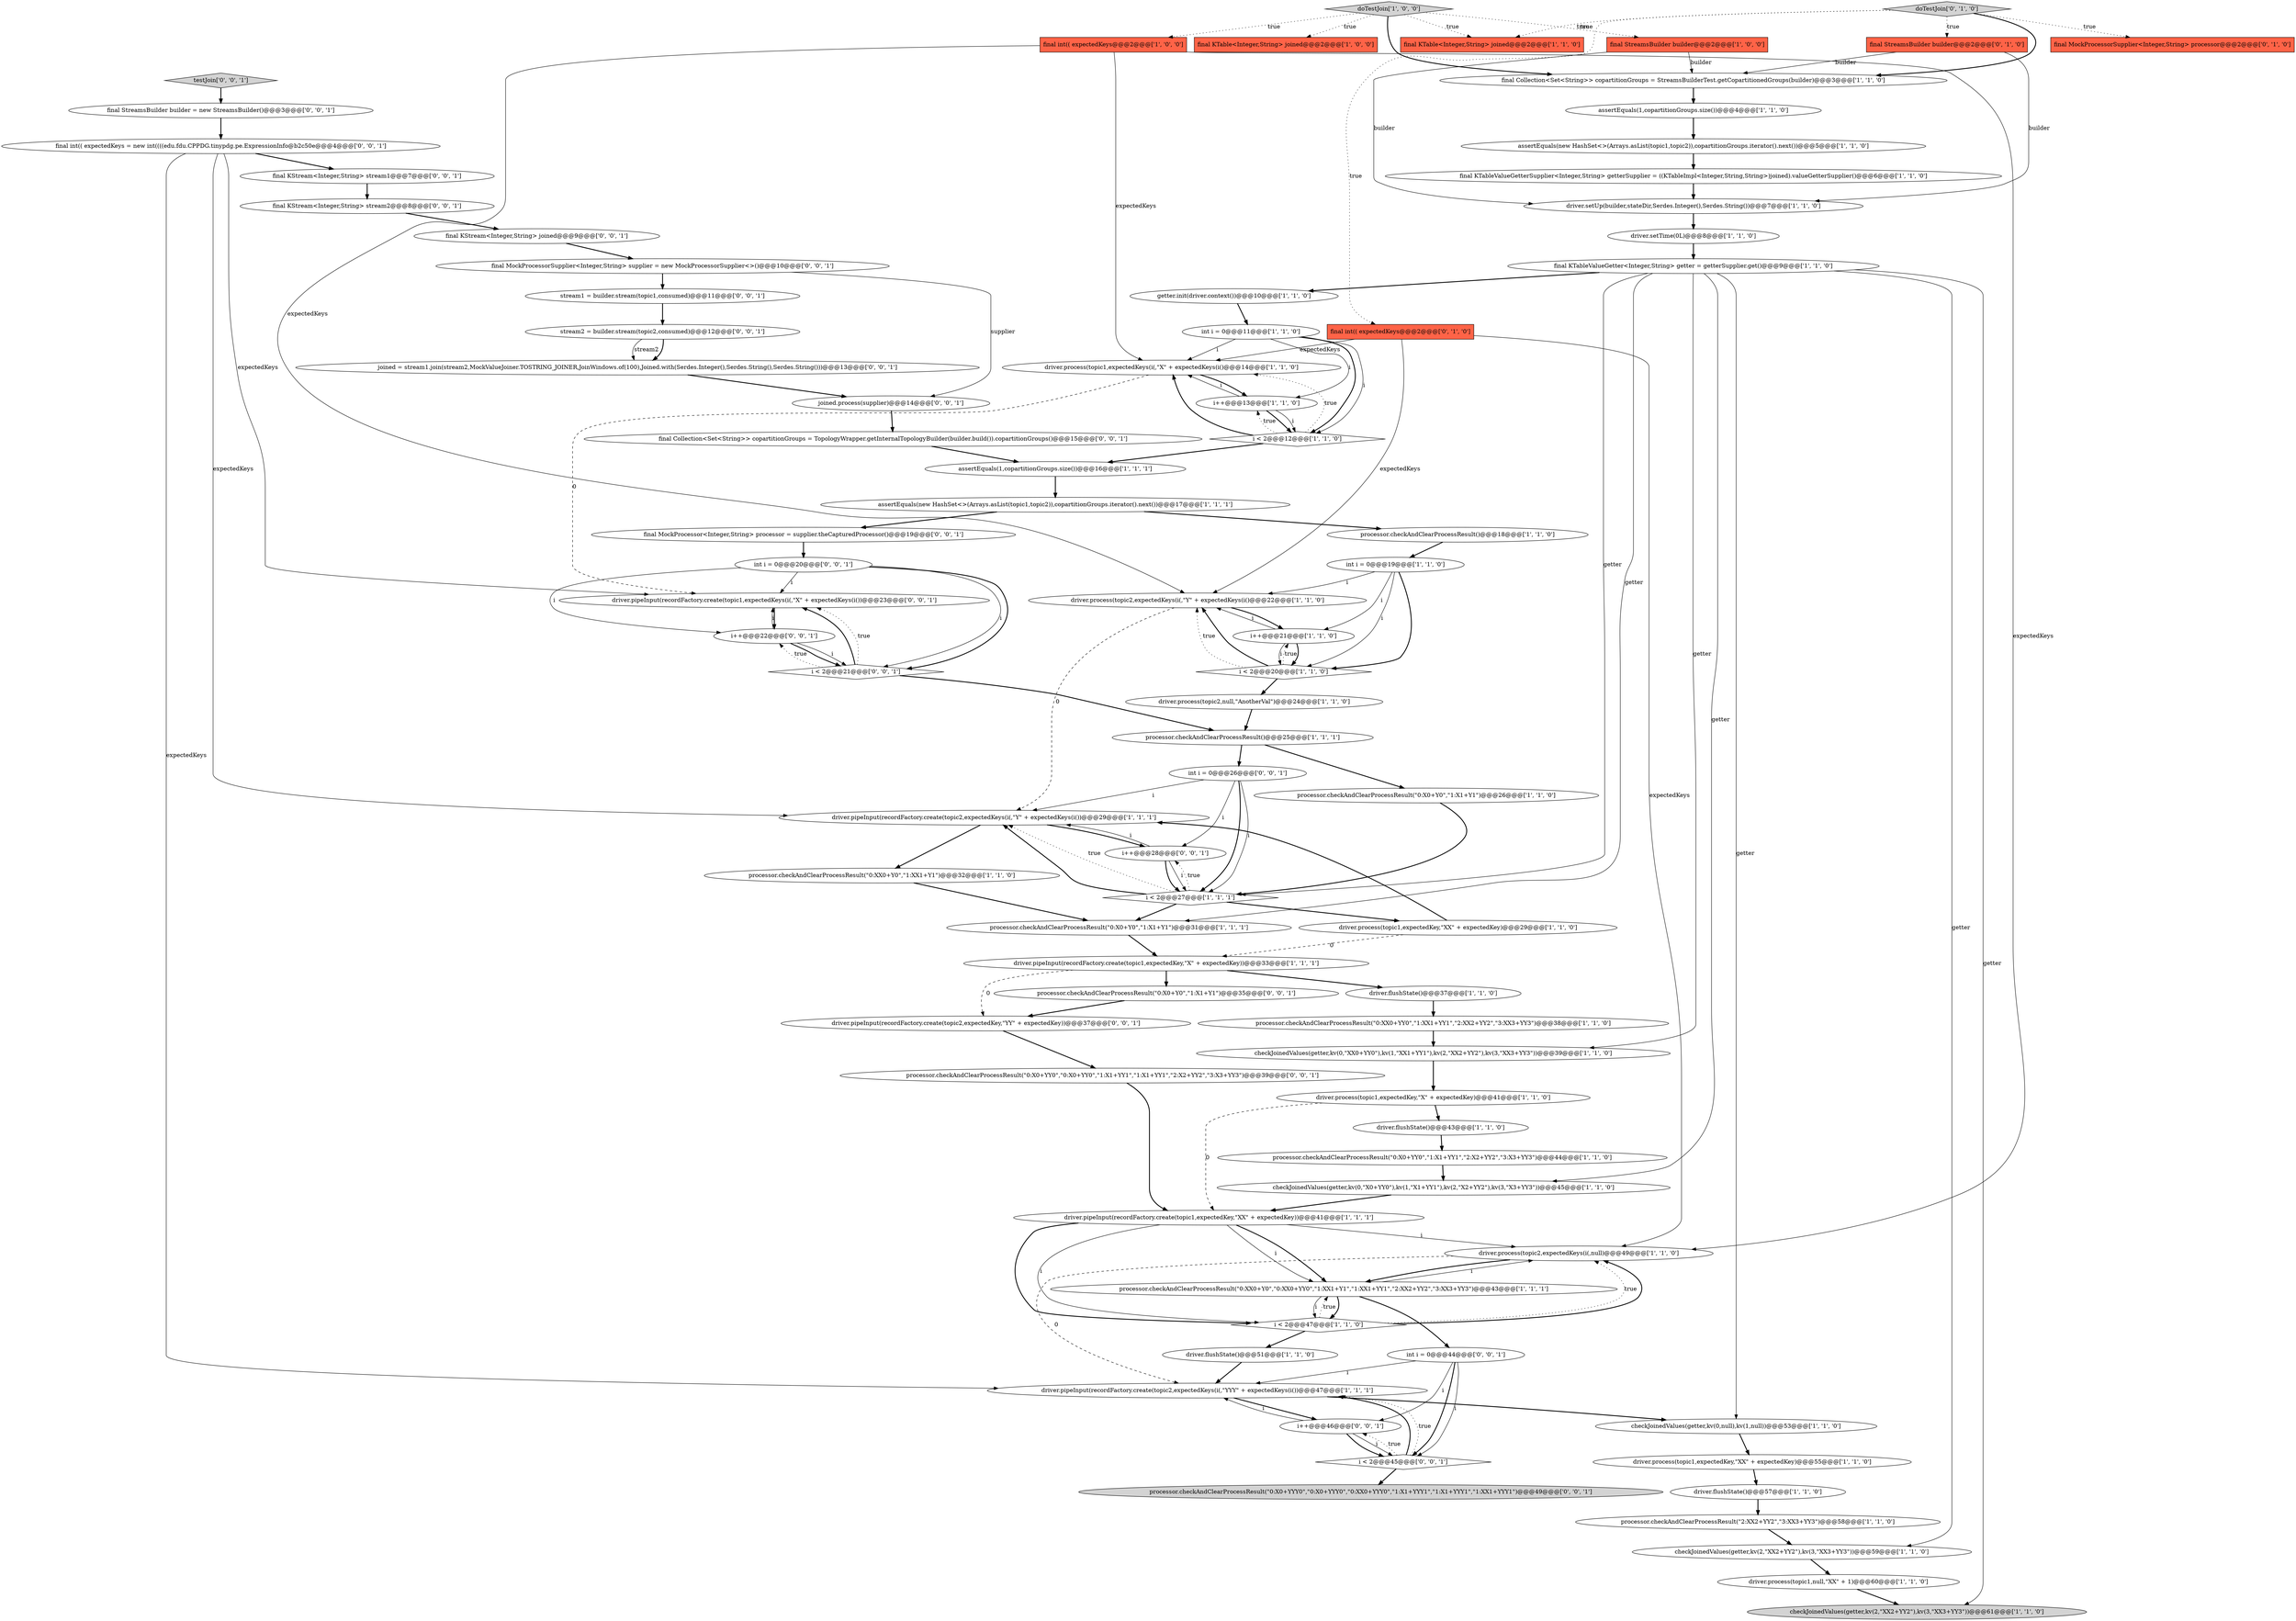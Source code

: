 digraph {
18 [style = filled, label = "final int(( expectedKeys@@@2@@@['1', '0', '0']", fillcolor = tomato, shape = box image = "AAA0AAABBB1BBB"];
41 [style = filled, label = "i < 2@@@20@@@['1', '1', '0']", fillcolor = white, shape = diamond image = "AAA0AAABBB1BBB"];
39 [style = filled, label = "processor.checkAndClearProcessResult(\"0:XX0+Y0\",\"1:XX1+Y1\")@@@32@@@['1', '1', '0']", fillcolor = white, shape = ellipse image = "AAA0AAABBB1BBB"];
19 [style = filled, label = "driver.pipeInput(recordFactory.create(topic1,expectedKey,\"XX\" + expectedKey))@@@41@@@['1', '1', '1']", fillcolor = white, shape = ellipse image = "AAA0AAABBB1BBB"];
15 [style = filled, label = "driver.process(topic2,null,\"AnotherVal\")@@@24@@@['1', '1', '0']", fillcolor = white, shape = ellipse image = "AAA0AAABBB1BBB"];
75 [style = filled, label = "processor.checkAndClearProcessResult(\"0:X0+YY0\",\"0:X0+YY0\",\"1:X1+YY1\",\"1:X1+YY1\",\"2:X2+YY2\",\"3:X3+YY3\")@@@39@@@['0', '0', '1']", fillcolor = white, shape = ellipse image = "AAA0AAABBB3BBB"];
38 [style = filled, label = "processor.checkAndClearProcessResult()@@@25@@@['1', '1', '1']", fillcolor = white, shape = ellipse image = "AAA0AAABBB1BBB"];
56 [style = filled, label = "final int(( expectedKeys@@@2@@@['0', '1', '0']", fillcolor = tomato, shape = box image = "AAA0AAABBB2BBB"];
68 [style = filled, label = "final StreamsBuilder builder = new StreamsBuilder()@@@3@@@['0', '0', '1']", fillcolor = white, shape = ellipse image = "AAA0AAABBB3BBB"];
76 [style = filled, label = "processor.checkAndClearProcessResult(\"0:X0+YYY0\",\"0:X0+YYY0\",\"0:XX0+YYY0\",\"1:X1+YYY1\",\"1:X1+YYY1\",\"1:XX1+YYY1\")@@@49@@@['0', '0', '1']", fillcolor = lightgray, shape = ellipse image = "AAA0AAABBB3BBB"];
59 [style = filled, label = "i < 2@@@45@@@['0', '0', '1']", fillcolor = white, shape = diamond image = "AAA0AAABBB3BBB"];
79 [style = filled, label = "i++@@@46@@@['0', '0', '1']", fillcolor = white, shape = ellipse image = "AAA0AAABBB3BBB"];
0 [style = filled, label = "checkJoinedValues(getter,kv(0,null),kv(1,null))@@@53@@@['1', '1', '0']", fillcolor = white, shape = ellipse image = "AAA0AAABBB1BBB"];
28 [style = filled, label = "i < 2@@@27@@@['1', '1', '1']", fillcolor = white, shape = diamond image = "AAA0AAABBB1BBB"];
37 [style = filled, label = "driver.pipeInput(recordFactory.create(topic2,expectedKeys(i(,\"YYY\" + expectedKeys(i())@@@47@@@['1', '1', '1']", fillcolor = white, shape = ellipse image = "AAA0AAABBB1BBB"];
74 [style = filled, label = "final KStream<Integer,String> joined@@@9@@@['0', '0', '1']", fillcolor = white, shape = ellipse image = "AAA0AAABBB3BBB"];
31 [style = filled, label = "driver.process(topic1,null,\"XX\" + 1)@@@60@@@['1', '1', '0']", fillcolor = white, shape = ellipse image = "AAA0AAABBB1BBB"];
81 [style = filled, label = "i++@@@28@@@['0', '0', '1']", fillcolor = white, shape = ellipse image = "AAA0AAABBB3BBB"];
12 [style = filled, label = "driver.setTime(0L)@@@8@@@['1', '1', '0']", fillcolor = white, shape = ellipse image = "AAA0AAABBB1BBB"];
67 [style = filled, label = "driver.pipeInput(recordFactory.create(topic2,expectedKey,\"YY\" + expectedKey))@@@37@@@['0', '0', '1']", fillcolor = white, shape = ellipse image = "AAA0AAABBB3BBB"];
1 [style = filled, label = "processor.checkAndClearProcessResult(\"0:X0+YY0\",\"1:X1+YY1\",\"2:X2+YY2\",\"3:X3+YY3\")@@@44@@@['1', '1', '0']", fillcolor = white, shape = ellipse image = "AAA0AAABBB1BBB"];
33 [style = filled, label = "driver.process(topic1,expectedKey,\"XX\" + expectedKey)@@@29@@@['1', '1', '0']", fillcolor = white, shape = ellipse image = "AAA0AAABBB1BBB"];
49 [style = filled, label = "driver.process(topic1,expectedKey,\"X\" + expectedKey)@@@41@@@['1', '1', '0']", fillcolor = white, shape = ellipse image = "AAA0AAABBB1BBB"];
17 [style = filled, label = "processor.checkAndClearProcessResult()@@@18@@@['1', '1', '0']", fillcolor = white, shape = ellipse image = "AAA0AAABBB1BBB"];
25 [style = filled, label = "final KTable<Integer,String> joined@@@2@@@['1', '1', '0']", fillcolor = tomato, shape = box image = "AAA0AAABBB1BBB"];
30 [style = filled, label = "final Collection<Set<String>> copartitionGroups = StreamsBuilderTest.getCopartitionedGroups(builder)@@@3@@@['1', '1', '0']", fillcolor = white, shape = ellipse image = "AAA0AAABBB1BBB"];
53 [style = filled, label = "doTestJoin['0', '1', '0']", fillcolor = lightgray, shape = diamond image = "AAA0AAABBB2BBB"];
54 [style = filled, label = "final MockProcessorSupplier<Integer,String> processor@@@2@@@['0', '1', '0']", fillcolor = tomato, shape = box image = "AAA0AAABBB2BBB"];
3 [style = filled, label = "final StreamsBuilder builder@@@2@@@['1', '0', '0']", fillcolor = tomato, shape = box image = "AAA0AAABBB1BBB"];
7 [style = filled, label = "driver.process(topic2,expectedKeys(i(,null)@@@49@@@['1', '1', '0']", fillcolor = white, shape = ellipse image = "AAA0AAABBB1BBB"];
23 [style = filled, label = "i < 2@@@12@@@['1', '1', '0']", fillcolor = white, shape = diamond image = "AAA0AAABBB1BBB"];
11 [style = filled, label = "processor.checkAndClearProcessResult(\"2:XX2+YY2\",\"3:XX3+YY3\")@@@58@@@['1', '1', '0']", fillcolor = white, shape = ellipse image = "AAA0AAABBB1BBB"];
16 [style = filled, label = "final KTable<Integer,String> joined@@@2@@@['1', '0', '0']", fillcolor = tomato, shape = box image = "AAA0AAABBB1BBB"];
60 [style = filled, label = "int i = 0@@@44@@@['0', '0', '1']", fillcolor = white, shape = ellipse image = "AAA0AAABBB3BBB"];
80 [style = filled, label = "final KStream<Integer,String> stream1@@@7@@@['0', '0', '1']", fillcolor = white, shape = ellipse image = "AAA0AAABBB3BBB"];
26 [style = filled, label = "driver.pipeInput(recordFactory.create(topic2,expectedKeys(i(,\"Y\" + expectedKeys(i())@@@29@@@['1', '1', '1']", fillcolor = white, shape = ellipse image = "AAA0AAABBB1BBB"];
36 [style = filled, label = "driver.flushState()@@@51@@@['1', '1', '0']", fillcolor = white, shape = ellipse image = "AAA0AAABBB1BBB"];
4 [style = filled, label = "checkJoinedValues(getter,kv(2,\"XX2+YY2\"),kv(3,\"XX3+YY3\"))@@@61@@@['1', '1', '0']", fillcolor = lightgray, shape = ellipse image = "AAA0AAABBB1BBB"];
58 [style = filled, label = "stream1 = builder.stream(topic1,consumed)@@@11@@@['0', '0', '1']", fillcolor = white, shape = ellipse image = "AAA0AAABBB3BBB"];
61 [style = filled, label = "int i = 0@@@20@@@['0', '0', '1']", fillcolor = white, shape = ellipse image = "AAA0AAABBB3BBB"];
63 [style = filled, label = "stream2 = builder.stream(topic2,consumed)@@@12@@@['0', '0', '1']", fillcolor = white, shape = ellipse image = "AAA0AAABBB3BBB"];
77 [style = filled, label = "joined = stream1.join(stream2,MockValueJoiner.TOSTRING_JOINER,JoinWindows.of(100),Joined.with(Serdes.Integer(),Serdes.String(),Serdes.String()))@@@13@@@['0', '0', '1']", fillcolor = white, shape = ellipse image = "AAA0AAABBB3BBB"];
20 [style = filled, label = "driver.flushState()@@@37@@@['1', '1', '0']", fillcolor = white, shape = ellipse image = "AAA0AAABBB1BBB"];
5 [style = filled, label = "i < 2@@@47@@@['1', '1', '0']", fillcolor = white, shape = diamond image = "AAA0AAABBB1BBB"];
72 [style = filled, label = "i < 2@@@21@@@['0', '0', '1']", fillcolor = white, shape = diamond image = "AAA0AAABBB3BBB"];
32 [style = filled, label = "assertEquals(1,copartitionGroups.size())@@@16@@@['1', '1', '1']", fillcolor = white, shape = ellipse image = "AAA0AAABBB1BBB"];
51 [style = filled, label = "driver.pipeInput(recordFactory.create(topic1,expectedKey,\"X\" + expectedKey))@@@33@@@['1', '1', '1']", fillcolor = white, shape = ellipse image = "AAA0AAABBB1BBB"];
52 [style = filled, label = "driver.process(topic2,expectedKeys(i(,\"Y\" + expectedKeys(i()@@@22@@@['1', '1', '0']", fillcolor = white, shape = ellipse image = "AAA0AAABBB1BBB"];
55 [style = filled, label = "final StreamsBuilder builder@@@2@@@['0', '1', '0']", fillcolor = tomato, shape = box image = "AAA0AAABBB2BBB"];
66 [style = filled, label = "processor.checkAndClearProcessResult(\"0:X0+Y0\",\"1:X1+Y1\")@@@35@@@['0', '0', '1']", fillcolor = white, shape = ellipse image = "AAA0AAABBB3BBB"];
13 [style = filled, label = "driver.setUp(builder,stateDir,Serdes.Integer(),Serdes.String())@@@7@@@['1', '1', '0']", fillcolor = white, shape = ellipse image = "AAA0AAABBB1BBB"];
14 [style = filled, label = "i++@@@21@@@['1', '1', '0']", fillcolor = white, shape = ellipse image = "AAA0AAABBB1BBB"];
45 [style = filled, label = "processor.checkAndClearProcessResult(\"0:X0+Y0\",\"1:X1+Y1\")@@@26@@@['1', '1', '0']", fillcolor = white, shape = ellipse image = "AAA0AAABBB1BBB"];
65 [style = filled, label = "joined.process(supplier)@@@14@@@['0', '0', '1']", fillcolor = white, shape = ellipse image = "AAA0AAABBB3BBB"];
6 [style = filled, label = "int i = 0@@@11@@@['1', '1', '0']", fillcolor = white, shape = ellipse image = "AAA0AAABBB1BBB"];
34 [style = filled, label = "checkJoinedValues(getter,kv(0,\"XX0+YY0\"),kv(1,\"XX1+YY1\"),kv(2,\"XX2+YY2\"),kv(3,\"XX3+YY3\"))@@@39@@@['1', '1', '0']", fillcolor = white, shape = ellipse image = "AAA0AAABBB1BBB"];
40 [style = filled, label = "doTestJoin['1', '0', '0']", fillcolor = lightgray, shape = diamond image = "AAA0AAABBB1BBB"];
78 [style = filled, label = "final MockProcessor<Integer,String> processor = supplier.theCapturedProcessor()@@@19@@@['0', '0', '1']", fillcolor = white, shape = ellipse image = "AAA0AAABBB3BBB"];
44 [style = filled, label = "final KTableValueGetter<Integer,String> getter = getterSupplier.get()@@@9@@@['1', '1', '0']", fillcolor = white, shape = ellipse image = "AAA0AAABBB1BBB"];
46 [style = filled, label = "int i = 0@@@19@@@['1', '1', '0']", fillcolor = white, shape = ellipse image = "AAA0AAABBB1BBB"];
50 [style = filled, label = "checkJoinedValues(getter,kv(0,\"X0+YY0\"),kv(1,\"X1+YY1\"),kv(2,\"X2+YY2\"),kv(3,\"X3+YY3\"))@@@45@@@['1', '1', '0']", fillcolor = white, shape = ellipse image = "AAA0AAABBB1BBB"];
73 [style = filled, label = "driver.pipeInput(recordFactory.create(topic1,expectedKeys(i(,\"X\" + expectedKeys(i())@@@23@@@['0', '0', '1']", fillcolor = white, shape = ellipse image = "AAA0AAABBB3BBB"];
2 [style = filled, label = "checkJoinedValues(getter,kv(2,\"XX2+YY2\"),kv(3,\"XX3+YY3\"))@@@59@@@['1', '1', '0']", fillcolor = white, shape = ellipse image = "AAA0AAABBB1BBB"];
82 [style = filled, label = "int i = 0@@@26@@@['0', '0', '1']", fillcolor = white, shape = ellipse image = "AAA0AAABBB3BBB"];
21 [style = filled, label = "processor.checkAndClearProcessResult(\"0:XX0+YY0\",\"1:XX1+YY1\",\"2:XX2+YY2\",\"3:XX3+YY3\")@@@38@@@['1', '1', '0']", fillcolor = white, shape = ellipse image = "AAA0AAABBB1BBB"];
35 [style = filled, label = "assertEquals(new HashSet<>(Arrays.asList(topic1,topic2)),copartitionGroups.iterator().next())@@@5@@@['1', '1', '0']", fillcolor = white, shape = ellipse image = "AAA0AAABBB1BBB"];
8 [style = filled, label = "assertEquals(1,copartitionGroups.size())@@@4@@@['1', '1', '0']", fillcolor = white, shape = ellipse image = "AAA0AAABBB1BBB"];
43 [style = filled, label = "processor.checkAndClearProcessResult(\"0:X0+Y0\",\"1:X1+Y1\")@@@31@@@['1', '1', '1']", fillcolor = white, shape = ellipse image = "AAA0AAABBB1BBB"];
64 [style = filled, label = "final KStream<Integer,String> stream2@@@8@@@['0', '0', '1']", fillcolor = white, shape = ellipse image = "AAA0AAABBB3BBB"];
71 [style = filled, label = "final int(( expectedKeys = new int((((edu.fdu.CPPDG.tinypdg.pe.ExpressionInfo@b2c50e@@@4@@@['0', '0', '1']", fillcolor = white, shape = ellipse image = "AAA0AAABBB3BBB"];
24 [style = filled, label = "driver.process(topic1,expectedKey,\"XX\" + expectedKey)@@@55@@@['1', '1', '0']", fillcolor = white, shape = ellipse image = "AAA0AAABBB1BBB"];
22 [style = filled, label = "driver.flushState()@@@57@@@['1', '1', '0']", fillcolor = white, shape = ellipse image = "AAA0AAABBB1BBB"];
27 [style = filled, label = "driver.process(topic1,expectedKeys(i(,\"X\" + expectedKeys(i()@@@14@@@['1', '1', '0']", fillcolor = white, shape = ellipse image = "AAA0AAABBB1BBB"];
29 [style = filled, label = "getter.init(driver.context())@@@10@@@['1', '1', '0']", fillcolor = white, shape = ellipse image = "AAA0AAABBB1BBB"];
47 [style = filled, label = "processor.checkAndClearProcessResult(\"0:XX0+Y0\",\"0:XX0+YY0\",\"1:XX1+Y1\",\"1:XX1+YY1\",\"2:XX2+YY2\",\"3:XX3+YY3\")@@@43@@@['1', '1', '1']", fillcolor = white, shape = ellipse image = "AAA0AAABBB1BBB"];
57 [style = filled, label = "final MockProcessorSupplier<Integer,String> supplier = new MockProcessorSupplier<>()@@@10@@@['0', '0', '1']", fillcolor = white, shape = ellipse image = "AAA0AAABBB3BBB"];
70 [style = filled, label = "i++@@@22@@@['0', '0', '1']", fillcolor = white, shape = ellipse image = "AAA0AAABBB3BBB"];
62 [style = filled, label = "testJoin['0', '0', '1']", fillcolor = lightgray, shape = diamond image = "AAA0AAABBB3BBB"];
10 [style = filled, label = "final KTableValueGetterSupplier<Integer,String> getterSupplier = ((KTableImpl<Integer,String,String>)joined).valueGetterSupplier()@@@6@@@['1', '1', '0']", fillcolor = white, shape = ellipse image = "AAA0AAABBB1BBB"];
48 [style = filled, label = "assertEquals(new HashSet<>(Arrays.asList(topic1,topic2)),copartitionGroups.iterator().next())@@@17@@@['1', '1', '1']", fillcolor = white, shape = ellipse image = "AAA0AAABBB1BBB"];
42 [style = filled, label = "driver.flushState()@@@43@@@['1', '1', '0']", fillcolor = white, shape = ellipse image = "AAA0AAABBB1BBB"];
69 [style = filled, label = "final Collection<Set<String>> copartitionGroups = TopologyWrapper.getInternalTopologyBuilder(builder.build()).copartitionGroups()@@@15@@@['0', '0', '1']", fillcolor = white, shape = ellipse image = "AAA0AAABBB3BBB"];
9 [style = filled, label = "i++@@@13@@@['1', '1', '0']", fillcolor = white, shape = ellipse image = "AAA0AAABBB1BBB"];
6->9 [style = solid, label="i"];
37->0 [style = bold, label=""];
41->15 [style = bold, label=""];
12->44 [style = bold, label=""];
40->18 [style = dotted, label="true"];
46->14 [style = solid, label="i"];
78->61 [style = bold, label=""];
81->28 [style = bold, label=""];
9->23 [style = solid, label="i"];
56->52 [style = solid, label="expectedKeys"];
27->9 [style = bold, label=""];
56->7 [style = solid, label="expectedKeys"];
27->73 [style = dashed, label="0"];
37->79 [style = bold, label=""];
57->58 [style = bold, label=""];
41->14 [style = dotted, label="true"];
53->55 [style = dotted, label="true"];
14->52 [style = solid, label="i"];
19->5 [style = bold, label=""];
29->6 [style = bold, label=""];
52->14 [style = bold, label=""];
70->72 [style = solid, label="i"];
70->73 [style = solid, label="i"];
28->43 [style = bold, label=""];
75->19 [style = bold, label=""];
71->73 [style = solid, label="expectedKeys"];
61->72 [style = solid, label="i"];
71->37 [style = solid, label="expectedKeys"];
0->24 [style = bold, label=""];
72->73 [style = bold, label=""];
65->69 [style = bold, label=""];
42->1 [style = bold, label=""];
35->10 [style = bold, label=""];
30->8 [style = bold, label=""];
47->60 [style = bold, label=""];
5->36 [style = bold, label=""];
55->30 [style = solid, label="builder"];
2->31 [style = bold, label=""];
15->38 [style = bold, label=""];
82->28 [style = bold, label=""];
1->50 [style = bold, label=""];
50->19 [style = bold, label=""];
66->67 [style = bold, label=""];
18->7 [style = solid, label="expectedKeys"];
72->38 [style = bold, label=""];
43->51 [style = bold, label=""];
26->81 [style = bold, label=""];
19->47 [style = solid, label="i"];
64->74 [style = bold, label=""];
31->4 [style = bold, label=""];
53->30 [style = bold, label=""];
38->45 [style = bold, label=""];
33->51 [style = dashed, label="0"];
48->17 [style = bold, label=""];
23->9 [style = dotted, label="true"];
46->41 [style = bold, label=""];
58->63 [style = bold, label=""];
13->12 [style = bold, label=""];
28->81 [style = dotted, label="true"];
79->59 [style = bold, label=""];
5->7 [style = dotted, label="true"];
40->3 [style = dotted, label="true"];
72->73 [style = dotted, label="true"];
3->30 [style = solid, label="builder"];
23->27 [style = dotted, label="true"];
81->26 [style = solid, label="i"];
82->28 [style = solid, label="i"];
32->48 [style = bold, label=""];
61->70 [style = solid, label="i"];
3->13 [style = solid, label="builder"];
5->7 [style = bold, label=""];
63->77 [style = bold, label=""];
82->26 [style = solid, label="i"];
36->37 [style = bold, label=""];
62->68 [style = bold, label=""];
47->5 [style = solid, label="i"];
79->59 [style = solid, label="i"];
60->37 [style = solid, label="i"];
77->65 [style = bold, label=""];
59->79 [style = dotted, label="true"];
22->11 [style = bold, label=""];
18->52 [style = solid, label="expectedKeys"];
61->72 [style = bold, label=""];
80->64 [style = bold, label=""];
17->46 [style = bold, label=""];
67->75 [style = bold, label=""];
47->7 [style = solid, label="i"];
57->65 [style = solid, label="supplier"];
44->43 [style = solid, label="getter"];
44->29 [style = bold, label=""];
6->23 [style = bold, label=""];
34->49 [style = bold, label=""];
53->25 [style = dotted, label="true"];
21->34 [style = bold, label=""];
23->32 [style = bold, label=""];
63->77 [style = solid, label="stream2"];
28->26 [style = bold, label=""];
51->67 [style = dashed, label="0"];
59->37 [style = bold, label=""];
73->70 [style = bold, label=""];
14->41 [style = solid, label="i"];
19->7 [style = solid, label="i"];
8->35 [style = bold, label=""];
51->20 [style = bold, label=""];
59->37 [style = dotted, label="true"];
33->26 [style = bold, label=""];
19->47 [style = bold, label=""];
71->80 [style = bold, label=""];
46->52 [style = solid, label="i"];
10->13 [style = bold, label=""];
46->41 [style = solid, label="i"];
81->28 [style = solid, label="i"];
53->56 [style = dotted, label="true"];
47->5 [style = bold, label=""];
72->70 [style = dotted, label="true"];
44->34 [style = solid, label="getter"];
79->37 [style = solid, label="i"];
40->30 [style = bold, label=""];
59->76 [style = bold, label=""];
70->72 [style = bold, label=""];
71->26 [style = solid, label="expectedKeys"];
41->52 [style = dotted, label="true"];
40->25 [style = dotted, label="true"];
48->78 [style = bold, label=""];
14->41 [style = bold, label=""];
69->32 [style = bold, label=""];
49->42 [style = bold, label=""];
23->27 [style = bold, label=""];
6->23 [style = solid, label="i"];
61->73 [style = solid, label="i"];
7->47 [style = bold, label=""];
18->27 [style = solid, label="expectedKeys"];
38->82 [style = bold, label=""];
74->57 [style = bold, label=""];
39->43 [style = bold, label=""];
44->50 [style = solid, label="getter"];
40->16 [style = dotted, label="true"];
45->28 [style = bold, label=""];
60->59 [style = bold, label=""];
24->22 [style = bold, label=""];
26->39 [style = bold, label=""];
11->2 [style = bold, label=""];
44->0 [style = solid, label="getter"];
41->52 [style = bold, label=""];
20->21 [style = bold, label=""];
9->23 [style = bold, label=""];
60->79 [style = solid, label="i"];
6->27 [style = solid, label="i"];
28->33 [style = bold, label=""];
44->28 [style = solid, label="getter"];
60->59 [style = solid, label="i"];
56->27 [style = solid, label="expectedKeys"];
5->47 [style = dotted, label="true"];
19->5 [style = solid, label="i"];
49->19 [style = dashed, label="0"];
68->71 [style = bold, label=""];
44->4 [style = solid, label="getter"];
28->26 [style = dotted, label="true"];
52->26 [style = dashed, label="0"];
7->37 [style = dashed, label="0"];
55->13 [style = solid, label="builder"];
9->27 [style = solid, label="i"];
53->54 [style = dotted, label="true"];
44->2 [style = solid, label="getter"];
51->66 [style = bold, label=""];
82->81 [style = solid, label="i"];
}
